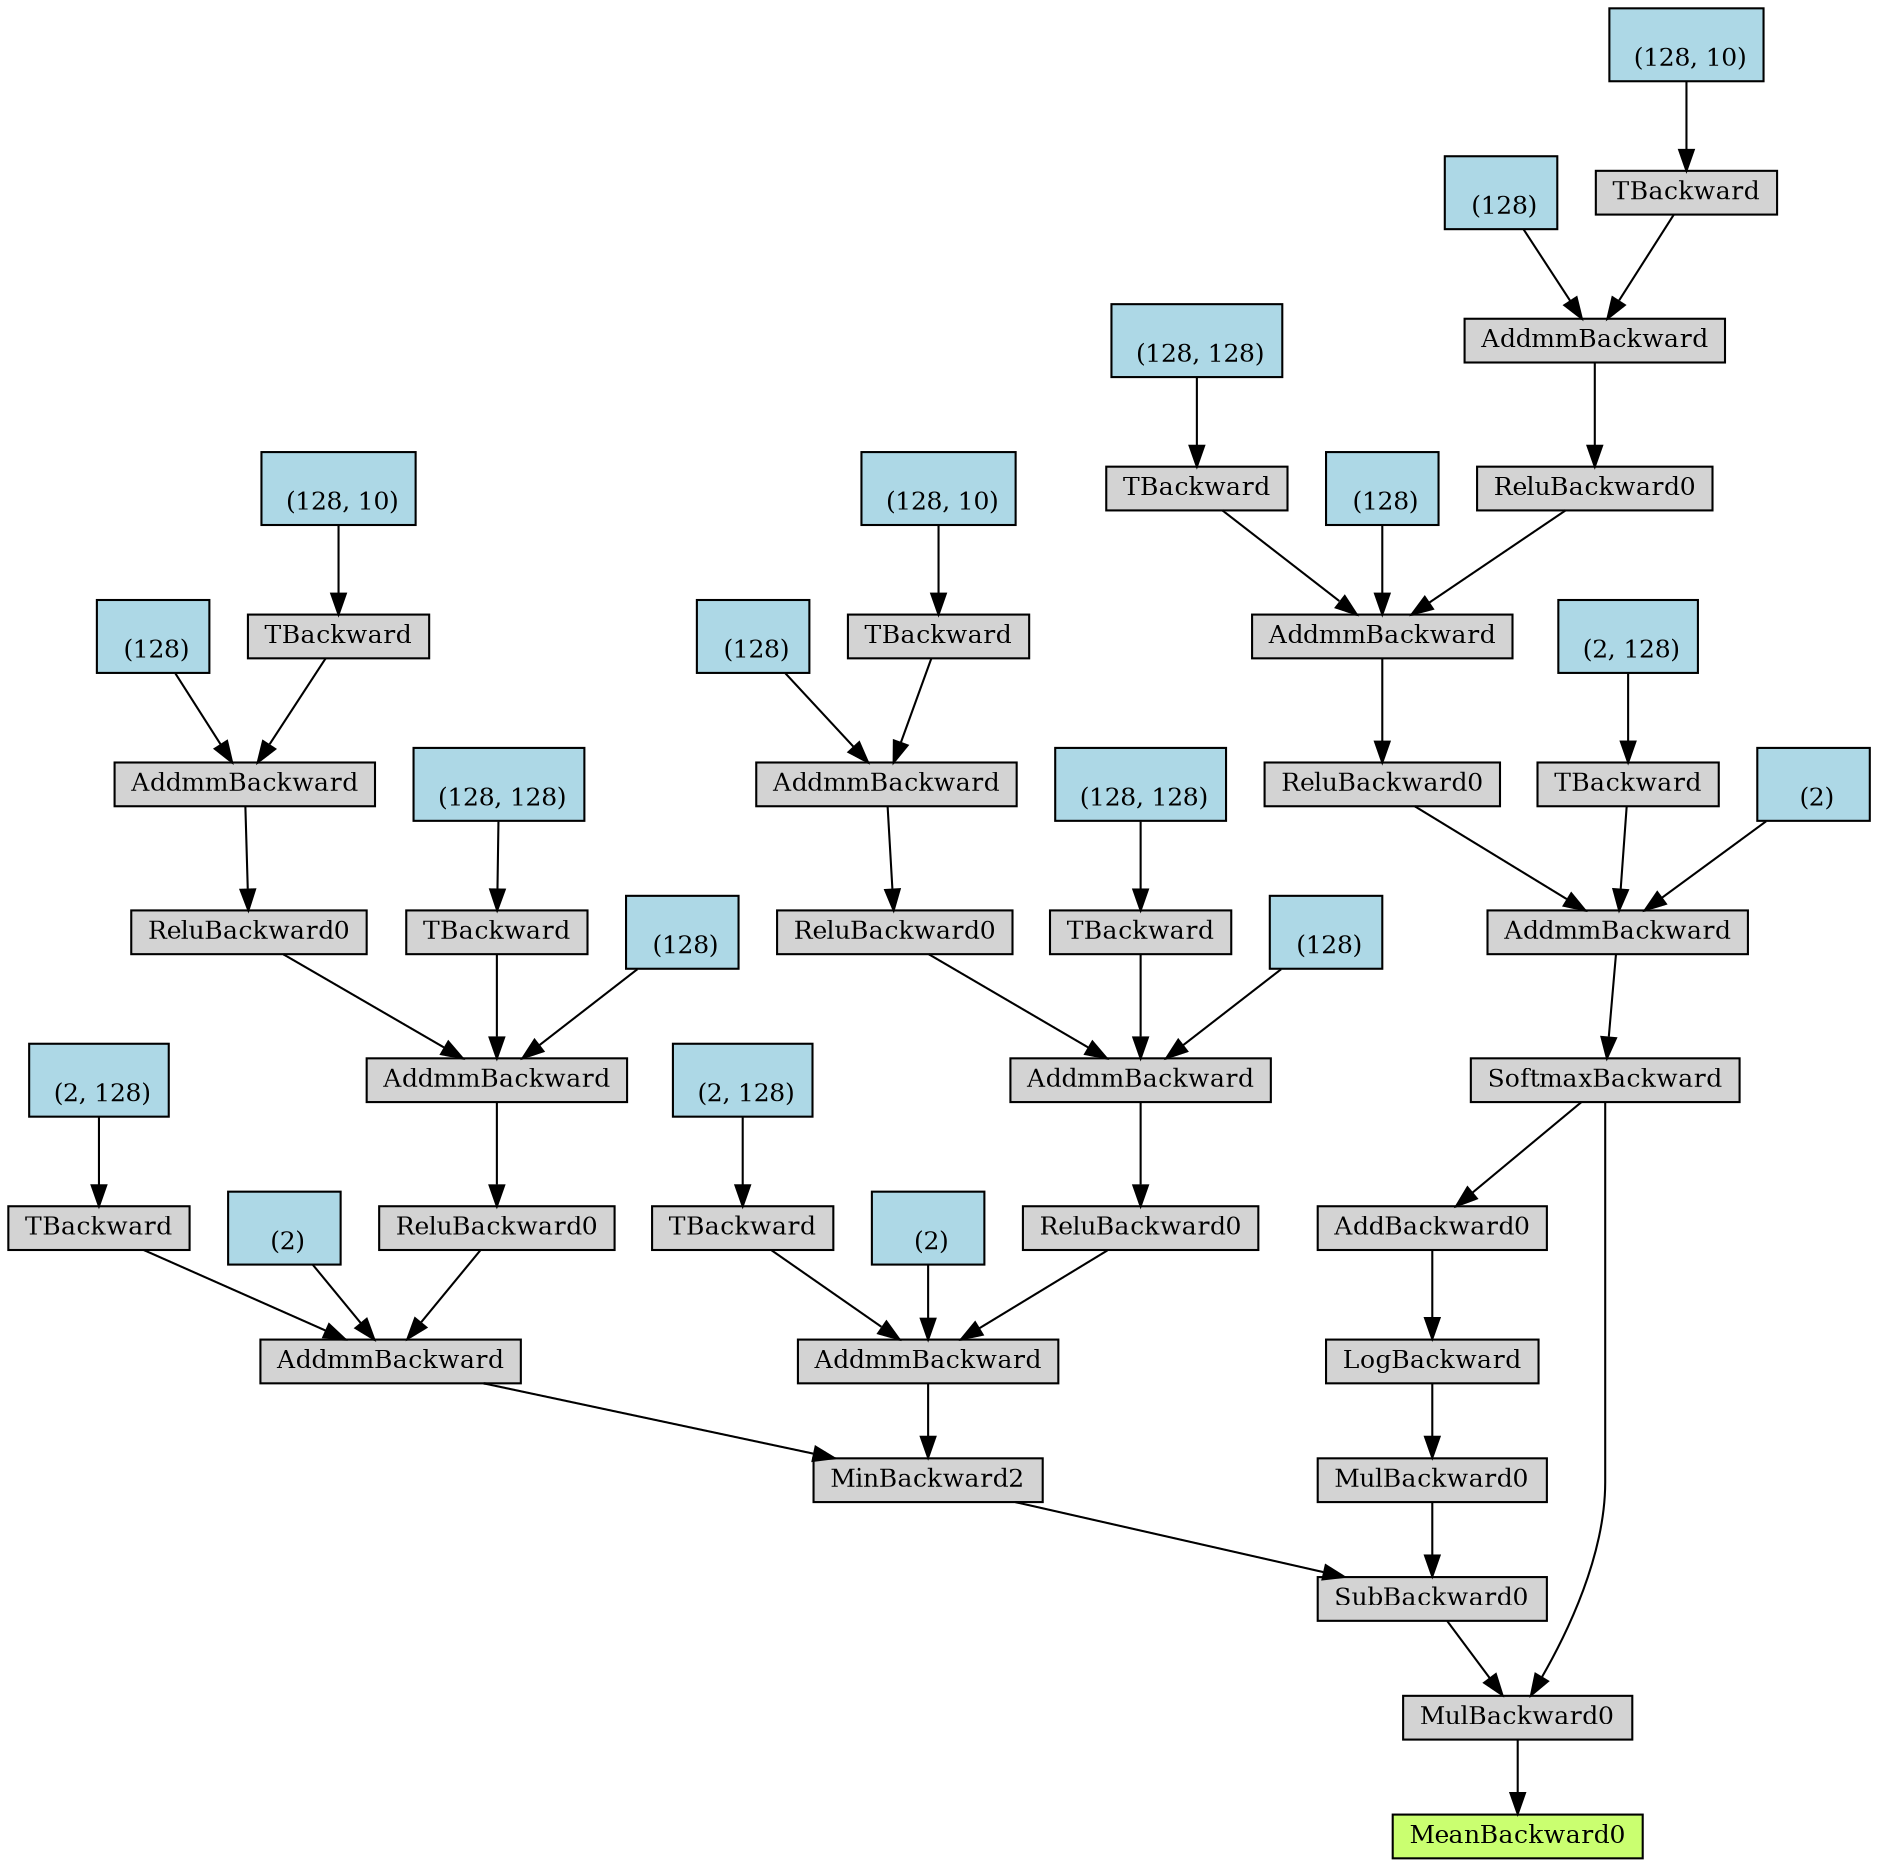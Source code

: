 digraph {
	graph [size="15.0,15.0"]
	node [align=left fontsize=12 height=0.2 ranksep=0.1 shape=box style=filled]
	139795176052816 [label=MeanBackward0 fillcolor=darkolivegreen1]
	139795176052864 -> 139795176052816
	139795176052864 [label=MulBackward0]
	139795176052960 -> 139795176052864
	139795176052960 [label=SoftmaxBackward]
	139795176052240 -> 139795176052960
	139795176052240 [label=AddmmBackward]
	139795176053152 -> 139795176052240
	139795176053152 [label="
 (2)" fillcolor=lightblue]
	139795176053200 -> 139795176052240
	139795176053200 [label=ReluBackward0]
	139795176053536 -> 139795176053200
	139795176053536 [label=AddmmBackward]
	139795176053584 -> 139795176053536
	139795176053584 [label="
 (128)" fillcolor=lightblue]
	139795176053632 -> 139795176053536
	139795176053632 [label=ReluBackward0]
	139795176053344 -> 139795176053632
	139795176053344 [label=AddmmBackward]
	139795176053728 -> 139795176053344
	139795176053728 [label="
 (128)" fillcolor=lightblue]
	139795176053824 -> 139795176053344
	139795176053824 [label=TBackward]
	139795176053920 -> 139795176053824
	139795176053920 [label="
 (128, 10)" fillcolor=lightblue]
	139795176053440 -> 139795176053536
	139795176053440 [label=TBackward]
	139795176053680 -> 139795176053440
	139795176053680 [label="
 (128, 128)" fillcolor=lightblue]
	139795176053248 -> 139795176052240
	139795176053248 [label=TBackward]
	139795176053488 -> 139795176053248
	139795176053488 [label="
 (2, 128)" fillcolor=lightblue]
	139795176053008 -> 139795176052864
	139795176053008 [label=SubBackward0]
	139795176053104 -> 139795176053008
	139795176053104 [label=MulBackward0]
	139795176053872 -> 139795176053104
	139795176053872 [label=LogBackward]
	139795176054016 -> 139795176053872
	139795176054016 [label=AddBackward0]
	139795176052960 -> 139795176054016
	139795176053296 -> 139795176053008
	139795176053296 [label=MinBackward2]
	139795176053968 -> 139795176053296
	139795176053968 [label=AddmmBackward]
	139795176054160 -> 139795176053968
	139795176054160 [label="
 (2)" fillcolor=lightblue]
	139795176054208 -> 139795176053968
	139795176054208 [label=ReluBackward0]
	139795176054352 -> 139795176054208
	139795176054352 [label=AddmmBackward]
	139795176054448 -> 139795176054352
	139795176054448 [label="
 (128)" fillcolor=lightblue]
	139795176054496 -> 139795176054352
	139795176054496 [label=ReluBackward0]
	139795176054592 -> 139795176054496
	139795176054592 [label=AddmmBackward]
	139795176054688 -> 139795176054592
	139795176054688 [label="
 (128)" fillcolor=lightblue]
	139795176054736 -> 139795176054592
	139795176054736 [label=TBackward]
	139795150164032 -> 139795176054736
	139795150164032 [label="
 (128, 10)" fillcolor=lightblue]
	139795176054544 -> 139795176054352
	139795176054544 [label=TBackward]
	139795176054640 -> 139795176054544
	139795176054640 [label="
 (128, 128)" fillcolor=lightblue]
	139795176054256 -> 139795176053968
	139795176054256 [label=TBackward]
	139795176054400 -> 139795176054256
	139795176054400 [label="
 (2, 128)" fillcolor=lightblue]
	139795176054064 -> 139795176053296
	139795176054064 [label=AddmmBackward]
	139795176054304 -> 139795176054064
	139795176054304 [label="
 (2)" fillcolor=lightblue]
	139795176053776 -> 139795176054064
	139795176053776 [label=ReluBackward0]
	139795150164128 -> 139795176053776
	139795150164128 [label=AddmmBackward]
	139795150164224 -> 139795150164128
	139795150164224 [label="
 (128)" fillcolor=lightblue]
	139795150164272 -> 139795150164128
	139795150164272 [label=ReluBackward0]
	139795150164416 -> 139795150164272
	139795150164416 [label=AddmmBackward]
	139795150164512 -> 139795150164416
	139795150164512 [label="
 (128)" fillcolor=lightblue]
	139795150164560 -> 139795150164416
	139795150164560 [label=TBackward]
	139795150164656 -> 139795150164560
	139795150164656 [label="
 (128, 10)" fillcolor=lightblue]
	139795150164320 -> 139795150164128
	139795150164320 [label=TBackward]
	139795150164464 -> 139795150164320
	139795150164464 [label="
 (128, 128)" fillcolor=lightblue]
	139795176051424 -> 139795176054064
	139795176051424 [label=TBackward]
	139795150164176 -> 139795176051424
	139795150164176 [label="
 (2, 128)" fillcolor=lightblue]
}
